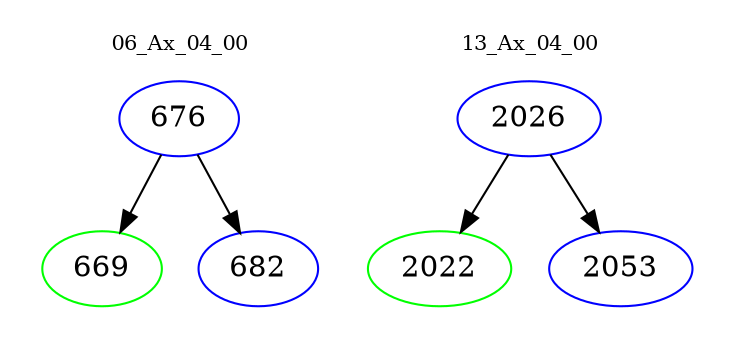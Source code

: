 digraph{
subgraph cluster_0 {
color = white
label = "06_Ax_04_00";
fontsize=10;
T0_676 [label="676", color="blue"]
T0_676 -> T0_669 [color="black"]
T0_669 [label="669", color="green"]
T0_676 -> T0_682 [color="black"]
T0_682 [label="682", color="blue"]
}
subgraph cluster_1 {
color = white
label = "13_Ax_04_00";
fontsize=10;
T1_2026 [label="2026", color="blue"]
T1_2026 -> T1_2022 [color="black"]
T1_2022 [label="2022", color="green"]
T1_2026 -> T1_2053 [color="black"]
T1_2053 [label="2053", color="blue"]
}
}
